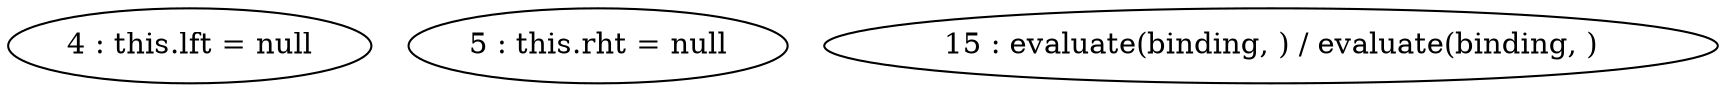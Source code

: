 digraph G {
"4 : this.lft = null"
"5 : this.rht = null"
"15 : evaluate(binding, ) / evaluate(binding, )"
}